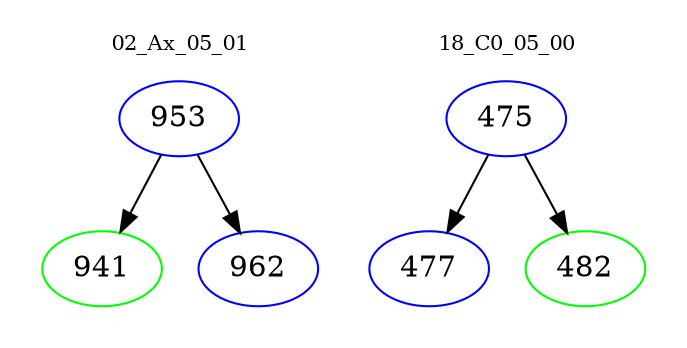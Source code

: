 digraph{
subgraph cluster_0 {
color = white
label = "02_Ax_05_01";
fontsize=10;
T0_953 [label="953", color="blue"]
T0_953 -> T0_941 [color="black"]
T0_941 [label="941", color="green"]
T0_953 -> T0_962 [color="black"]
T0_962 [label="962", color="blue"]
}
subgraph cluster_1 {
color = white
label = "18_C0_05_00";
fontsize=10;
T1_475 [label="475", color="blue"]
T1_475 -> T1_477 [color="black"]
T1_477 [label="477", color="blue"]
T1_475 -> T1_482 [color="black"]
T1_482 [label="482", color="green"]
}
}
